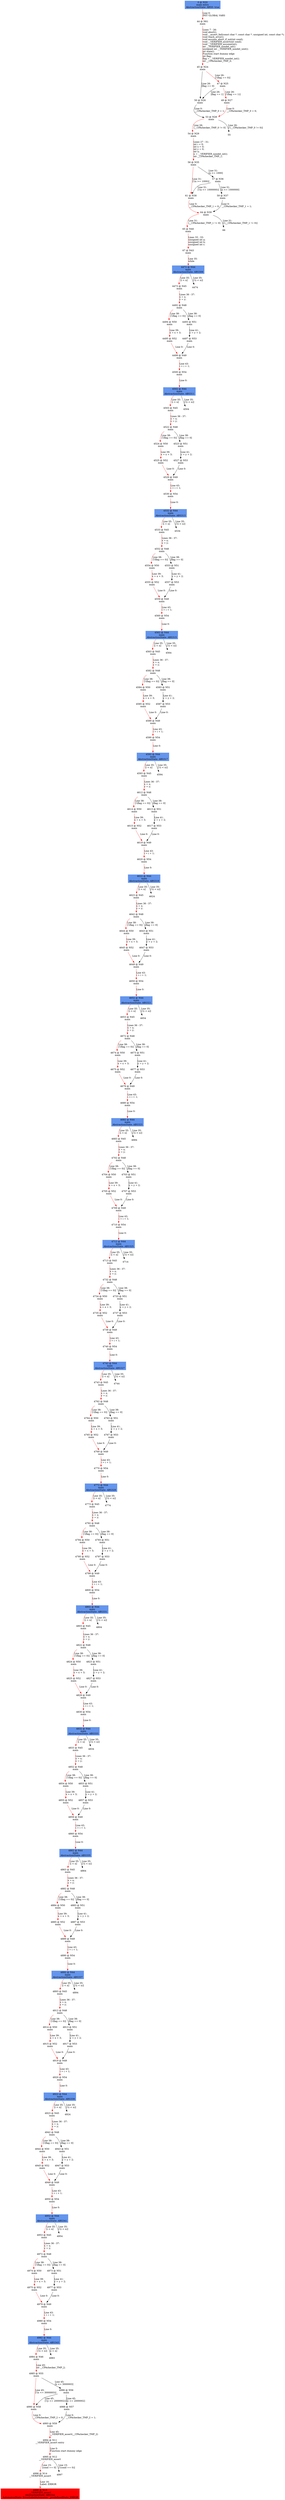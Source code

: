 digraph ARG {
node [style="filled" shape="box" color="white"]
0 [fillcolor="cornflowerblue" label="0 @ N20\nmain entry\nAbstractionState: ABS0: true\n" id="0"]
44 [label="44 @ N61\nmain\n" id="44"]
45 [label="45 @ N24\nmain\n" id="45"]
50 [label="50 @ N26\nmain\n" id="50"]
53 [label="53 @ N28\nmain\n" id="53"]
54 [label="54 @ N29\nmain\n" id="54"]
56 [label="56 @ N35\nmain\n" id="56"]
61 [label="61 @ N38\nmain\n" id="61"]
64 [label="64 @ N39\nmain\n" id="64"]
65 [label="65 @ N40\nmain\n" id="65"]
67 [label="67 @ N43\nmain\n" id="67"]
4472 [fillcolor="cornflowerblue" label="4472 @ N44\nmain\nAbstractionState: ABS309\n" id="4472"]
4473 [label="4473 @ N45\nmain\n" id="4473"]
4492 [label="4492 @ N48\nmain\n" id="4492"]
4494 [label="4494 @ N50\nmain\n" id="4494"]
4495 [label="4495 @ N52\nmain\n" id="4495"]
4499 [label="4499 @ N49\nmain\n" id="4499"]
4500 [label="4500 @ N54\nmain\n" id="4500"]
4502 [fillcolor="cornflowerblue" label="4502 @ N44\nmain\nAbstractionState: ABS311\n" id="4502"]
4503 [label="4503 @ N45\nmain\n" id="4503"]
4522 [label="4522 @ N48\nmain\n" id="4522"]
4524 [label="4524 @ N50\nmain\n" id="4524"]
4525 [label="4525 @ N52\nmain\n" id="4525"]
4529 [label="4529 @ N49\nmain\n" id="4529"]
4530 [label="4530 @ N54\nmain\n" id="4530"]
4532 [fillcolor="cornflowerblue" label="4532 @ N44\nmain\nAbstractionState: ABS313\n" id="4532"]
4533 [label="4533 @ N45\nmain\n" id="4533"]
4552 [label="4552 @ N48\nmain\n" id="4552"]
4554 [label="4554 @ N50\nmain\n" id="4554"]
4555 [label="4555 @ N52\nmain\n" id="4555"]
4559 [label="4559 @ N49\nmain\n" id="4559"]
4560 [label="4560 @ N54\nmain\n" id="4560"]
4562 [fillcolor="cornflowerblue" label="4562 @ N44\nmain\nAbstractionState: ABS315\n" id="4562"]
4563 [label="4563 @ N45\nmain\n" id="4563"]
4582 [label="4582 @ N48\nmain\n" id="4582"]
4584 [label="4584 @ N50\nmain\n" id="4584"]
4585 [label="4585 @ N52\nmain\n" id="4585"]
4589 [label="4589 @ N49\nmain\n" id="4589"]
4590 [label="4590 @ N54\nmain\n" id="4590"]
4592 [fillcolor="cornflowerblue" label="4592 @ N44\nmain\nAbstractionState: ABS317\n" id="4592"]
4593 [label="4593 @ N45\nmain\n" id="4593"]
4612 [label="4612 @ N48\nmain\n" id="4612"]
4614 [label="4614 @ N50\nmain\n" id="4614"]
4615 [label="4615 @ N52\nmain\n" id="4615"]
4619 [label="4619 @ N49\nmain\n" id="4619"]
4620 [label="4620 @ N54\nmain\n" id="4620"]
4622 [fillcolor="cornflowerblue" label="4622 @ N44\nmain\nAbstractionState: ABS319\n" id="4622"]
4623 [label="4623 @ N45\nmain\n" id="4623"]
4642 [label="4642 @ N48\nmain\n" id="4642"]
4644 [label="4644 @ N50\nmain\n" id="4644"]
4645 [label="4645 @ N52\nmain\n" id="4645"]
4649 [label="4649 @ N49\nmain\n" id="4649"]
4650 [label="4650 @ N54\nmain\n" id="4650"]
4652 [fillcolor="cornflowerblue" label="4652 @ N44\nmain\nAbstractionState: ABS321\n" id="4652"]
4653 [label="4653 @ N45\nmain\n" id="4653"]
4672 [label="4672 @ N48\nmain\n" id="4672"]
4674 [label="4674 @ N50\nmain\n" id="4674"]
4675 [label="4675 @ N52\nmain\n" id="4675"]
4679 [label="4679 @ N49\nmain\n" id="4679"]
4680 [label="4680 @ N54\nmain\n" id="4680"]
4682 [fillcolor="cornflowerblue" label="4682 @ N44\nmain\nAbstractionState: ABS323\n" id="4682"]
4683 [label="4683 @ N45\nmain\n" id="4683"]
4702 [label="4702 @ N48\nmain\n" id="4702"]
4704 [label="4704 @ N50\nmain\n" id="4704"]
4705 [label="4705 @ N52\nmain\n" id="4705"]
4709 [label="4709 @ N49\nmain\n" id="4709"]
4710 [label="4710 @ N54\nmain\n" id="4710"]
4712 [fillcolor="cornflowerblue" label="4712 @ N44\nmain\nAbstractionState: ABS325\n" id="4712"]
4713 [label="4713 @ N45\nmain\n" id="4713"]
4732 [label="4732 @ N48\nmain\n" id="4732"]
4734 [label="4734 @ N50\nmain\n" id="4734"]
4735 [label="4735 @ N52\nmain\n" id="4735"]
4739 [label="4739 @ N49\nmain\n" id="4739"]
4740 [label="4740 @ N54\nmain\n" id="4740"]
4742 [fillcolor="cornflowerblue" label="4742 @ N44\nmain\nAbstractionState: ABS327\n" id="4742"]
4743 [label="4743 @ N45\nmain\n" id="4743"]
4762 [label="4762 @ N48\nmain\n" id="4762"]
4764 [label="4764 @ N50\nmain\n" id="4764"]
4765 [label="4765 @ N52\nmain\n" id="4765"]
4769 [label="4769 @ N49\nmain\n" id="4769"]
4770 [label="4770 @ N54\nmain\n" id="4770"]
4772 [fillcolor="cornflowerblue" label="4772 @ N44\nmain\nAbstractionState: ABS329\n" id="4772"]
4773 [label="4773 @ N45\nmain\n" id="4773"]
4792 [label="4792 @ N48\nmain\n" id="4792"]
4794 [label="4794 @ N50\nmain\n" id="4794"]
4795 [label="4795 @ N52\nmain\n" id="4795"]
4799 [label="4799 @ N49\nmain\n" id="4799"]
4800 [label="4800 @ N54\nmain\n" id="4800"]
4802 [fillcolor="cornflowerblue" label="4802 @ N44\nmain\nAbstractionState: ABS331\n" id="4802"]
4803 [label="4803 @ N45\nmain\n" id="4803"]
4822 [label="4822 @ N48\nmain\n" id="4822"]
4824 [label="4824 @ N50\nmain\n" id="4824"]
4825 [label="4825 @ N52\nmain\n" id="4825"]
4829 [label="4829 @ N49\nmain\n" id="4829"]
4830 [label="4830 @ N54\nmain\n" id="4830"]
4832 [fillcolor="cornflowerblue" label="4832 @ N44\nmain\nAbstractionState: ABS333\n" id="4832"]
4833 [label="4833 @ N45\nmain\n" id="4833"]
4852 [label="4852 @ N48\nmain\n" id="4852"]
4854 [label="4854 @ N50\nmain\n" id="4854"]
4855 [label="4855 @ N52\nmain\n" id="4855"]
4859 [label="4859 @ N49\nmain\n" id="4859"]
4860 [label="4860 @ N54\nmain\n" id="4860"]
4862 [fillcolor="cornflowerblue" label="4862 @ N44\nmain\nAbstractionState: ABS335\n" id="4862"]
4863 [label="4863 @ N45\nmain\n" id="4863"]
4882 [label="4882 @ N48\nmain\n" id="4882"]
4884 [label="4884 @ N50\nmain\n" id="4884"]
4885 [label="4885 @ N52\nmain\n" id="4885"]
4889 [label="4889 @ N49\nmain\n" id="4889"]
4890 [label="4890 @ N54\nmain\n" id="4890"]
4892 [fillcolor="cornflowerblue" label="4892 @ N44\nmain\nAbstractionState: ABS337\n" id="4892"]
4893 [label="4893 @ N45\nmain\n" id="4893"]
4912 [label="4912 @ N48\nmain\n" id="4912"]
4914 [label="4914 @ N50\nmain\n" id="4914"]
4915 [label="4915 @ N52\nmain\n" id="4915"]
4919 [label="4919 @ N49\nmain\n" id="4919"]
4920 [label="4920 @ N54\nmain\n" id="4920"]
4922 [fillcolor="cornflowerblue" label="4922 @ N44\nmain\nAbstractionState: ABS339\n" id="4922"]
4923 [label="4923 @ N45\nmain\n" id="4923"]
4942 [label="4942 @ N48\nmain\n" id="4942"]
4944 [label="4944 @ N50\nmain\n" id="4944"]
4945 [label="4945 @ N52\nmain\n" id="4945"]
4949 [label="4949 @ N49\nmain\n" id="4949"]
4950 [label="4950 @ N54\nmain\n" id="4950"]
4952 [fillcolor="cornflowerblue" label="4952 @ N44\nmain\nAbstractionState: ABS341\n" id="4952"]
4953 [label="4953 @ N45\nmain\n" id="4953"]
4972 [label="4972 @ N48\nmain\n" id="4972"]
4974 [label="4974 @ N50\nmain\n" id="4974"]
4975 [label="4975 @ N52\nmain\n" id="4975"]
4979 [label="4979 @ N49\nmain\n" id="4979"]
4980 [label="4980 @ N54\nmain\n" id="4980"]
4982 [fillcolor="cornflowerblue" label="4982 @ N44\nmain\nAbstractionState: ABS343\n" id="4982"]
4984 [label="4984 @ N46\nmain\n" id="4984"]
4985 [label="4985 @ N55\nmain\n" id="4985"]
4990 [label="4990 @ N58\nmain\n" id="4990"]
4993 [label="4993 @ N59\nmain\n" id="4993"]
4994 [label="4994 @ N11\n__VERIFIER_assert entry\n" id="4994"]
4995 [label="4995 @ N12\n__VERIFIER_assert\n" id="4995"]
4996 [label="4996 @ N14\n__VERIFIER_assert\n" id="4996"]
4999 [fillcolor="red" label="4999 @ N15\n__VERIFIER_assert\nAbstractionState: ABS344\n AutomatonState: ErrorLabelAutomaton: _predefinedState_ERROR\n" id="4999"]
4986 [label="4986 @ N56\nmain\n" id="4986"]
4988 [label="4988 @ N57\nmain\n" id="4988"]
4973 [label="4973 @ N51\nmain\n" id="4973"]
4977 [label="4977 @ N53\nmain\n" id="4977"]
4943 [label="4943 @ N51\nmain\n" id="4943"]
4947 [label="4947 @ N53\nmain\n" id="4947"]
4913 [label="4913 @ N51\nmain\n" id="4913"]
4917 [label="4917 @ N53\nmain\n" id="4917"]
4883 [label="4883 @ N51\nmain\n" id="4883"]
4887 [label="4887 @ N53\nmain\n" id="4887"]
4853 [label="4853 @ N51\nmain\n" id="4853"]
4857 [label="4857 @ N53\nmain\n" id="4857"]
4823 [label="4823 @ N51\nmain\n" id="4823"]
4827 [label="4827 @ N53\nmain\n" id="4827"]
4793 [label="4793 @ N51\nmain\n" id="4793"]
4797 [label="4797 @ N53\nmain\n" id="4797"]
4763 [label="4763 @ N51\nmain\n" id="4763"]
4767 [label="4767 @ N53\nmain\n" id="4767"]
4733 [label="4733 @ N51\nmain\n" id="4733"]
4737 [label="4737 @ N53\nmain\n" id="4737"]
4703 [label="4703 @ N51\nmain\n" id="4703"]
4707 [label="4707 @ N53\nmain\n" id="4707"]
4673 [label="4673 @ N51\nmain\n" id="4673"]
4677 [label="4677 @ N53\nmain\n" id="4677"]
4643 [label="4643 @ N51\nmain\n" id="4643"]
4647 [label="4647 @ N53\nmain\n" id="4647"]
4613 [label="4613 @ N51\nmain\n" id="4613"]
4617 [label="4617 @ N53\nmain\n" id="4617"]
4583 [label="4583 @ N51\nmain\n" id="4583"]
4587 [label="4587 @ N53\nmain\n" id="4587"]
4553 [label="4553 @ N51\nmain\n" id="4553"]
4557 [label="4557 @ N53\nmain\n" id="4557"]
4523 [label="4523 @ N51\nmain\n" id="4523"]
4527 [label="4527 @ N53\nmain\n" id="4527"]
4493 [label="4493 @ N51\nmain\n" id="4493"]
4497 [label="4497 @ N53\nmain\n" id="4497"]
57 [label="57 @ N36\nmain\n" id="57"]
59 [label="59 @ N37\nmain\n" id="59"]
47 [label="47 @ N25\nmain\n" id="47"]
49 [label="49 @ N27\nmain\n" id="49"]
0 -> 44 [color="red" label="Line 0: \lINIT GLOBAL VARS\l" id="0 -> 44"]
44 -> 45 [color="red" label="Lines 7 - 26: \lvoid abort();\lvoid __assert_fail(const char *, const char *, unsigned int, const char *);\lvoid reach_error();\lvoid assume_abort_if_not(int cond);\lvoid __VERIFIER_assert(int cond);\lvoid __VERIFIER_assume(int);\lint __VERIFIER_nondet_int();\lunsigned int __VERIFIER_nondet_uint();\lint main();\lFunction start dummy edge\lint flag;\lflag = __VERIFIER_nondet_int();\lint __CPAchecker_TMP_0;\l" id="44 -> 45"]
45 -> 47 [color="red" label="Line 26: \l[!(flag == 0)]\l" id="45 -> 47"]
45 -> 50 [label="Line 26: \l[flag == 0]\l" id="45 -> 50"]
50 -> 53 [label="Line 0: \l__CPAchecker_TMP_0 = 1;\l" id="50 -> 53"]
53 -> 54 [color="red" label="Line 26: \l[__CPAchecker_TMP_0 != 0]\l" id="53 -> 54"]
53 -> 55 [label="Line 26: \l[!(__CPAchecker_TMP_0 != 0)]\l" id="53 -> 55"]
54 -> 56 [color="red" label="Lines 27 - 31: \lint i = 0;\lint x = 0;\lint y = 0;\lint n;\ln = __VERIFIER_nondet_int();\lint __CPAchecker_TMP_1;\l" id="54 -> 56"]
56 -> 57 [label="Line 31: \l[n >= 1000]\l" id="56 -> 57"]
56 -> 61 [color="red" label="Line 31: \l[!(n >= 1000)]\l" id="56 -> 61"]
61 -> 64 [color="red" label="Line 0: \l__CPAchecker_TMP_1 = 0;\l" id="61 -> 64"]
64 -> 65 [color="red" label="Line 31: \l[__CPAchecker_TMP_1 != 0]\l" id="64 -> 65"]
64 -> 66 [label="Line 31: \l[!(__CPAchecker_TMP_1 != 0)]\l" id="64 -> 66"]
65 -> 67 [color="red" label="Lines 33 - 33: \lunsigned int a;\lunsigned int b;\lunsigned int r;\l" id="65 -> 67"]
67 -> 4472 [color="red" label="Line 35: \lwhile\l" id="67 -> 4472"]
4472 -> 4473 [color="red" label="Line 35: \l[i < n]\l" id="4472 -> 4473"]
4472 -> 4474 [label="Line 35: \l[!(i < n)]\l" id="4472 -> 4474"]
4473 -> 4492 [color="red" label="Lines 36 - 37: \lx = x;\ly = y;\l" id="4473 -> 4492"]
4492 -> 4493 [label="Line 38: \l[flag == 0]\l" id="4492 -> 4493"]
4492 -> 4494 [color="red" label="Line 38: \l[!(flag == 0)]\l" id="4492 -> 4494"]
4494 -> 4495 [color="red" label="Line 39: \lx = x + 3;\l" id="4494 -> 4495"]
4495 -> 4499 [color="red" label="Line 0: \l\l" id="4495 -> 4499"]
4499 -> 4500 [color="red" label="Line 43: \li = i + 1;\l" id="4499 -> 4500"]
4500 -> 4502 [color="red" label="Line 0: \l\l" id="4500 -> 4502"]
4502 -> 4503 [color="red" label="Line 35: \l[i < n]\l" id="4502 -> 4503"]
4502 -> 4504 [label="Line 35: \l[!(i < n)]\l" id="4502 -> 4504"]
4503 -> 4522 [color="red" label="Lines 36 - 37: \lx = x;\ly = y;\l" id="4503 -> 4522"]
4522 -> 4523 [label="Line 38: \l[flag == 0]\l" id="4522 -> 4523"]
4522 -> 4524 [color="red" label="Line 38: \l[!(flag == 0)]\l" id="4522 -> 4524"]
4524 -> 4525 [color="red" label="Line 39: \lx = x + 3;\l" id="4524 -> 4525"]
4525 -> 4529 [color="red" label="Line 0: \l\l" id="4525 -> 4529"]
4529 -> 4530 [color="red" label="Line 43: \li = i + 1;\l" id="4529 -> 4530"]
4530 -> 4532 [color="red" label="Line 0: \l\l" id="4530 -> 4532"]
4532 -> 4533 [color="red" label="Line 35: \l[i < n]\l" id="4532 -> 4533"]
4532 -> 4534 [label="Line 35: \l[!(i < n)]\l" id="4532 -> 4534"]
4533 -> 4552 [color="red" label="Lines 36 - 37: \lx = x;\ly = y;\l" id="4533 -> 4552"]
4552 -> 4553 [label="Line 38: \l[flag == 0]\l" id="4552 -> 4553"]
4552 -> 4554 [color="red" label="Line 38: \l[!(flag == 0)]\l" id="4552 -> 4554"]
4554 -> 4555 [color="red" label="Line 39: \lx = x + 3;\l" id="4554 -> 4555"]
4555 -> 4559 [color="red" label="Line 0: \l\l" id="4555 -> 4559"]
4559 -> 4560 [color="red" label="Line 43: \li = i + 1;\l" id="4559 -> 4560"]
4560 -> 4562 [color="red" label="Line 0: \l\l" id="4560 -> 4562"]
4562 -> 4563 [color="red" label="Line 35: \l[i < n]\l" id="4562 -> 4563"]
4562 -> 4564 [label="Line 35: \l[!(i < n)]\l" id="4562 -> 4564"]
4563 -> 4582 [color="red" label="Lines 36 - 37: \lx = x;\ly = y;\l" id="4563 -> 4582"]
4582 -> 4583 [label="Line 38: \l[flag == 0]\l" id="4582 -> 4583"]
4582 -> 4584 [color="red" label="Line 38: \l[!(flag == 0)]\l" id="4582 -> 4584"]
4584 -> 4585 [color="red" label="Line 39: \lx = x + 3;\l" id="4584 -> 4585"]
4585 -> 4589 [color="red" label="Line 0: \l\l" id="4585 -> 4589"]
4589 -> 4590 [color="red" label="Line 43: \li = i + 1;\l" id="4589 -> 4590"]
4590 -> 4592 [color="red" label="Line 0: \l\l" id="4590 -> 4592"]
4592 -> 4593 [color="red" label="Line 35: \l[i < n]\l" id="4592 -> 4593"]
4592 -> 4594 [label="Line 35: \l[!(i < n)]\l" id="4592 -> 4594"]
4593 -> 4612 [color="red" label="Lines 36 - 37: \lx = x;\ly = y;\l" id="4593 -> 4612"]
4612 -> 4613 [label="Line 38: \l[flag == 0]\l" id="4612 -> 4613"]
4612 -> 4614 [color="red" label="Line 38: \l[!(flag == 0)]\l" id="4612 -> 4614"]
4614 -> 4615 [color="red" label="Line 39: \lx = x + 3;\l" id="4614 -> 4615"]
4615 -> 4619 [color="red" label="Line 0: \l\l" id="4615 -> 4619"]
4619 -> 4620 [color="red" label="Line 43: \li = i + 1;\l" id="4619 -> 4620"]
4620 -> 4622 [color="red" label="Line 0: \l\l" id="4620 -> 4622"]
4622 -> 4623 [color="red" label="Line 35: \l[i < n]\l" id="4622 -> 4623"]
4622 -> 4624 [label="Line 35: \l[!(i < n)]\l" id="4622 -> 4624"]
4623 -> 4642 [color="red" label="Lines 36 - 37: \lx = x;\ly = y;\l" id="4623 -> 4642"]
4642 -> 4643 [label="Line 38: \l[flag == 0]\l" id="4642 -> 4643"]
4642 -> 4644 [color="red" label="Line 38: \l[!(flag == 0)]\l" id="4642 -> 4644"]
4644 -> 4645 [color="red" label="Line 39: \lx = x + 3;\l" id="4644 -> 4645"]
4645 -> 4649 [color="red" label="Line 0: \l\l" id="4645 -> 4649"]
4649 -> 4650 [color="red" label="Line 43: \li = i + 1;\l" id="4649 -> 4650"]
4650 -> 4652 [color="red" label="Line 0: \l\l" id="4650 -> 4652"]
4652 -> 4653 [color="red" label="Line 35: \l[i < n]\l" id="4652 -> 4653"]
4652 -> 4654 [label="Line 35: \l[!(i < n)]\l" id="4652 -> 4654"]
4653 -> 4672 [color="red" label="Lines 36 - 37: \lx = x;\ly = y;\l" id="4653 -> 4672"]
4672 -> 4673 [label="Line 38: \l[flag == 0]\l" id="4672 -> 4673"]
4672 -> 4674 [color="red" label="Line 38: \l[!(flag == 0)]\l" id="4672 -> 4674"]
4674 -> 4675 [color="red" label="Line 39: \lx = x + 3;\l" id="4674 -> 4675"]
4675 -> 4679 [color="red" label="Line 0: \l\l" id="4675 -> 4679"]
4679 -> 4680 [color="red" label="Line 43: \li = i + 1;\l" id="4679 -> 4680"]
4680 -> 4682 [color="red" label="Line 0: \l\l" id="4680 -> 4682"]
4682 -> 4683 [color="red" label="Line 35: \l[i < n]\l" id="4682 -> 4683"]
4682 -> 4684 [label="Line 35: \l[!(i < n)]\l" id="4682 -> 4684"]
4683 -> 4702 [color="red" label="Lines 36 - 37: \lx = x;\ly = y;\l" id="4683 -> 4702"]
4702 -> 4703 [label="Line 38: \l[flag == 0]\l" id="4702 -> 4703"]
4702 -> 4704 [color="red" label="Line 38: \l[!(flag == 0)]\l" id="4702 -> 4704"]
4704 -> 4705 [color="red" label="Line 39: \lx = x + 3;\l" id="4704 -> 4705"]
4705 -> 4709 [color="red" label="Line 0: \l\l" id="4705 -> 4709"]
4709 -> 4710 [color="red" label="Line 43: \li = i + 1;\l" id="4709 -> 4710"]
4710 -> 4712 [color="red" label="Line 0: \l\l" id="4710 -> 4712"]
4712 -> 4713 [color="red" label="Line 35: \l[i < n]\l" id="4712 -> 4713"]
4712 -> 4714 [label="Line 35: \l[!(i < n)]\l" id="4712 -> 4714"]
4713 -> 4732 [color="red" label="Lines 36 - 37: \lx = x;\ly = y;\l" id="4713 -> 4732"]
4732 -> 4733 [label="Line 38: \l[flag == 0]\l" id="4732 -> 4733"]
4732 -> 4734 [color="red" label="Line 38: \l[!(flag == 0)]\l" id="4732 -> 4734"]
4734 -> 4735 [color="red" label="Line 39: \lx = x + 3;\l" id="4734 -> 4735"]
4735 -> 4739 [color="red" label="Line 0: \l\l" id="4735 -> 4739"]
4739 -> 4740 [color="red" label="Line 43: \li = i + 1;\l" id="4739 -> 4740"]
4740 -> 4742 [color="red" label="Line 0: \l\l" id="4740 -> 4742"]
4742 -> 4743 [color="red" label="Line 35: \l[i < n]\l" id="4742 -> 4743"]
4742 -> 4744 [label="Line 35: \l[!(i < n)]\l" id="4742 -> 4744"]
4743 -> 4762 [color="red" label="Lines 36 - 37: \lx = x;\ly = y;\l" id="4743 -> 4762"]
4762 -> 4763 [label="Line 38: \l[flag == 0]\l" id="4762 -> 4763"]
4762 -> 4764 [color="red" label="Line 38: \l[!(flag == 0)]\l" id="4762 -> 4764"]
4764 -> 4765 [color="red" label="Line 39: \lx = x + 3;\l" id="4764 -> 4765"]
4765 -> 4769 [color="red" label="Line 0: \l\l" id="4765 -> 4769"]
4769 -> 4770 [color="red" label="Line 43: \li = i + 1;\l" id="4769 -> 4770"]
4770 -> 4772 [color="red" label="Line 0: \l\l" id="4770 -> 4772"]
4772 -> 4773 [color="red" label="Line 35: \l[i < n]\l" id="4772 -> 4773"]
4772 -> 4774 [label="Line 35: \l[!(i < n)]\l" id="4772 -> 4774"]
4773 -> 4792 [color="red" label="Lines 36 - 37: \lx = x;\ly = y;\l" id="4773 -> 4792"]
4792 -> 4793 [label="Line 38: \l[flag == 0]\l" id="4792 -> 4793"]
4792 -> 4794 [color="red" label="Line 38: \l[!(flag == 0)]\l" id="4792 -> 4794"]
4794 -> 4795 [color="red" label="Line 39: \lx = x + 3;\l" id="4794 -> 4795"]
4795 -> 4799 [color="red" label="Line 0: \l\l" id="4795 -> 4799"]
4799 -> 4800 [color="red" label="Line 43: \li = i + 1;\l" id="4799 -> 4800"]
4800 -> 4802 [color="red" label="Line 0: \l\l" id="4800 -> 4802"]
4802 -> 4803 [color="red" label="Line 35: \l[i < n]\l" id="4802 -> 4803"]
4802 -> 4804 [label="Line 35: \l[!(i < n)]\l" id="4802 -> 4804"]
4803 -> 4822 [color="red" label="Lines 36 - 37: \lx = x;\ly = y;\l" id="4803 -> 4822"]
4822 -> 4823 [label="Line 38: \l[flag == 0]\l" id="4822 -> 4823"]
4822 -> 4824 [color="red" label="Line 38: \l[!(flag == 0)]\l" id="4822 -> 4824"]
4824 -> 4825 [color="red" label="Line 39: \lx = x + 3;\l" id="4824 -> 4825"]
4825 -> 4829 [color="red" label="Line 0: \l\l" id="4825 -> 4829"]
4829 -> 4830 [color="red" label="Line 43: \li = i + 1;\l" id="4829 -> 4830"]
4830 -> 4832 [color="red" label="Line 0: \l\l" id="4830 -> 4832"]
4832 -> 4833 [color="red" label="Line 35: \l[i < n]\l" id="4832 -> 4833"]
4832 -> 4834 [label="Line 35: \l[!(i < n)]\l" id="4832 -> 4834"]
4833 -> 4852 [color="red" label="Lines 36 - 37: \lx = x;\ly = y;\l" id="4833 -> 4852"]
4852 -> 4853 [label="Line 38: \l[flag == 0]\l" id="4852 -> 4853"]
4852 -> 4854 [color="red" label="Line 38: \l[!(flag == 0)]\l" id="4852 -> 4854"]
4854 -> 4855 [color="red" label="Line 39: \lx = x + 3;\l" id="4854 -> 4855"]
4855 -> 4859 [color="red" label="Line 0: \l\l" id="4855 -> 4859"]
4859 -> 4860 [color="red" label="Line 43: \li = i + 1;\l" id="4859 -> 4860"]
4860 -> 4862 [color="red" label="Line 0: \l\l" id="4860 -> 4862"]
4862 -> 4863 [color="red" label="Line 35: \l[i < n]\l" id="4862 -> 4863"]
4862 -> 4864 [label="Line 35: \l[!(i < n)]\l" id="4862 -> 4864"]
4863 -> 4882 [color="red" label="Lines 36 - 37: \lx = x;\ly = y;\l" id="4863 -> 4882"]
4882 -> 4883 [label="Line 38: \l[flag == 0]\l" id="4882 -> 4883"]
4882 -> 4884 [color="red" label="Line 38: \l[!(flag == 0)]\l" id="4882 -> 4884"]
4884 -> 4885 [color="red" label="Line 39: \lx = x + 3;\l" id="4884 -> 4885"]
4885 -> 4889 [color="red" label="Line 0: \l\l" id="4885 -> 4889"]
4889 -> 4890 [color="red" label="Line 43: \li = i + 1;\l" id="4889 -> 4890"]
4890 -> 4892 [color="red" label="Line 0: \l\l" id="4890 -> 4892"]
4892 -> 4893 [color="red" label="Line 35: \l[i < n]\l" id="4892 -> 4893"]
4892 -> 4894 [label="Line 35: \l[!(i < n)]\l" id="4892 -> 4894"]
4893 -> 4912 [color="red" label="Lines 36 - 37: \lx = x;\ly = y;\l" id="4893 -> 4912"]
4912 -> 4913 [label="Line 38: \l[flag == 0]\l" id="4912 -> 4913"]
4912 -> 4914 [color="red" label="Line 38: \l[!(flag == 0)]\l" id="4912 -> 4914"]
4914 -> 4915 [color="red" label="Line 39: \lx = x + 3;\l" id="4914 -> 4915"]
4915 -> 4919 [color="red" label="Line 0: \l\l" id="4915 -> 4919"]
4919 -> 4920 [color="red" label="Line 43: \li = i + 1;\l" id="4919 -> 4920"]
4920 -> 4922 [color="red" label="Line 0: \l\l" id="4920 -> 4922"]
4922 -> 4923 [color="red" label="Line 35: \l[i < n]\l" id="4922 -> 4923"]
4922 -> 4924 [label="Line 35: \l[!(i < n)]\l" id="4922 -> 4924"]
4923 -> 4942 [color="red" label="Lines 36 - 37: \lx = x;\ly = y;\l" id="4923 -> 4942"]
4942 -> 4943 [label="Line 38: \l[flag == 0]\l" id="4942 -> 4943"]
4942 -> 4944 [color="red" label="Line 38: \l[!(flag == 0)]\l" id="4942 -> 4944"]
4944 -> 4945 [color="red" label="Line 39: \lx = x + 3;\l" id="4944 -> 4945"]
4945 -> 4949 [color="red" label="Line 0: \l\l" id="4945 -> 4949"]
4949 -> 4950 [color="red" label="Line 43: \li = i + 1;\l" id="4949 -> 4950"]
4950 -> 4952 [color="red" label="Line 0: \l\l" id="4950 -> 4952"]
4952 -> 4953 [color="red" label="Line 35: \l[i < n]\l" id="4952 -> 4953"]
4952 -> 4954 [label="Line 35: \l[!(i < n)]\l" id="4952 -> 4954"]
4953 -> 4972 [color="red" label="Lines 36 - 37: \lx = x;\ly = y;\l" id="4953 -> 4972"]
4972 -> 4973 [label="Line 38: \l[flag == 0]\l" id="4972 -> 4973"]
4972 -> 4974 [color="red" label="Line 38: \l[!(flag == 0)]\l" id="4972 -> 4974"]
4974 -> 4975 [color="red" label="Line 39: \lx = x + 3;\l" id="4974 -> 4975"]
4975 -> 4979 [color="red" label="Line 0: \l\l" id="4975 -> 4979"]
4979 -> 4980 [color="red" label="Line 43: \li = i + 1;\l" id="4979 -> 4980"]
4980 -> 4982 [color="red" label="Line 0: \l\l" id="4980 -> 4982"]
4982 -> 4983 [label="Line 35: \l[i < n]\l" id="4982 -> 4983"]
4982 -> 4984 [color="red" label="Line 35: \l[!(i < n)]\l" id="4982 -> 4984"]
4984 -> 4985 [color="red" label="Line 45: \lint __CPAchecker_TMP_2;\l" id="4984 -> 4985"]
4985 -> 4986 [label="Line 45: \l[x <= 3000003]\l" id="4985 -> 4986"]
4985 -> 4990 [color="red" label="Line 45: \l[!(x <= 3000003)]\l" id="4985 -> 4990"]
4990 -> 4993 [color="red" label="Line 0: \l__CPAchecker_TMP_2 = 0;\l" id="4990 -> 4993"]
4993 -> 4994 [color="red" label="Line 45: \l__VERIFIER_assert(__CPAchecker_TMP_2)\l" id="4993 -> 4994"]
4994 -> 4995 [color="red" label="Line 0: \lFunction start dummy edge\l" id="4994 -> 4995"]
4995 -> 4996 [color="red" label="Line 15: \l[cond == 0]\l" id="4995 -> 4996"]
4995 -> 4997 [label="Line 15: \l[!(cond == 0)]\l" id="4995 -> 4997"]
4996 -> 4999 [color="red" label="Line 16: \lLabel: ERROR\l" id="4996 -> 4999"]
4986 -> 4988 [label="Line 45: \l[y <= 2000002]\l" id="4986 -> 4988"]
4986 -> 4990 [label="Line 45: \l[!(y <= 2000002)]\l" id="4986 -> 4990"]
4988 -> 4993 [label="Line 0: \l__CPAchecker_TMP_2 = 1;\l" id="4988 -> 4993"]
4973 -> 4977 [label="Line 41: \ly = y + 2;\l" id="4973 -> 4977"]
4977 -> 4979 [label="Line 0: \l\l" id="4977 -> 4979"]
4943 -> 4947 [label="Line 41: \ly = y + 2;\l" id="4943 -> 4947"]
4947 -> 4949 [label="Line 0: \l\l" id="4947 -> 4949"]
4913 -> 4917 [label="Line 41: \ly = y + 2;\l" id="4913 -> 4917"]
4917 -> 4919 [label="Line 0: \l\l" id="4917 -> 4919"]
4883 -> 4887 [label="Line 41: \ly = y + 2;\l" id="4883 -> 4887"]
4887 -> 4889 [label="Line 0: \l\l" id="4887 -> 4889"]
4853 -> 4857 [label="Line 41: \ly = y + 2;\l" id="4853 -> 4857"]
4857 -> 4859 [label="Line 0: \l\l" id="4857 -> 4859"]
4823 -> 4827 [label="Line 41: \ly = y + 2;\l" id="4823 -> 4827"]
4827 -> 4829 [label="Line 0: \l\l" id="4827 -> 4829"]
4793 -> 4797 [label="Line 41: \ly = y + 2;\l" id="4793 -> 4797"]
4797 -> 4799 [label="Line 0: \l\l" id="4797 -> 4799"]
4763 -> 4767 [label="Line 41: \ly = y + 2;\l" id="4763 -> 4767"]
4767 -> 4769 [label="Line 0: \l\l" id="4767 -> 4769"]
4733 -> 4737 [label="Line 41: \ly = y + 2;\l" id="4733 -> 4737"]
4737 -> 4739 [label="Line 0: \l\l" id="4737 -> 4739"]
4703 -> 4707 [label="Line 41: \ly = y + 2;\l" id="4703 -> 4707"]
4707 -> 4709 [label="Line 0: \l\l" id="4707 -> 4709"]
4673 -> 4677 [label="Line 41: \ly = y + 2;\l" id="4673 -> 4677"]
4677 -> 4679 [label="Line 0: \l\l" id="4677 -> 4679"]
4643 -> 4647 [label="Line 41: \ly = y + 2;\l" id="4643 -> 4647"]
4647 -> 4649 [label="Line 0: \l\l" id="4647 -> 4649"]
4613 -> 4617 [label="Line 41: \ly = y + 2;\l" id="4613 -> 4617"]
4617 -> 4619 [label="Line 0: \l\l" id="4617 -> 4619"]
4583 -> 4587 [label="Line 41: \ly = y + 2;\l" id="4583 -> 4587"]
4587 -> 4589 [label="Line 0: \l\l" id="4587 -> 4589"]
4553 -> 4557 [label="Line 41: \ly = y + 2;\l" id="4553 -> 4557"]
4557 -> 4559 [label="Line 0: \l\l" id="4557 -> 4559"]
4523 -> 4527 [label="Line 41: \ly = y + 2;\l" id="4523 -> 4527"]
4527 -> 4529 [label="Line 0: \l\l" id="4527 -> 4529"]
4493 -> 4497 [label="Line 41: \ly = y + 2;\l" id="4493 -> 4497"]
4497 -> 4499 [label="Line 0: \l\l" id="4497 -> 4499"]
57 -> 59 [label="Line 31: \l[n <= 1000000]\l" id="57 -> 59"]
57 -> 61 [label="Line 31: \l[!(n <= 1000000)]\l" id="57 -> 61"]
59 -> 64 [label="Line 0: \l__CPAchecker_TMP_1 = 1;\l" id="59 -> 64"]
47 -> 49 [color="red" label="Line 26: \l[!(flag == 1)]\l" id="47 -> 49"]
47 -> 50 [label="Line 26: \l[flag == 1]\l" id="47 -> 50"]
49 -> 53 [color="red" label="Line 0: \l__CPAchecker_TMP_0 = 0;\l" id="49 -> 53"]
}
